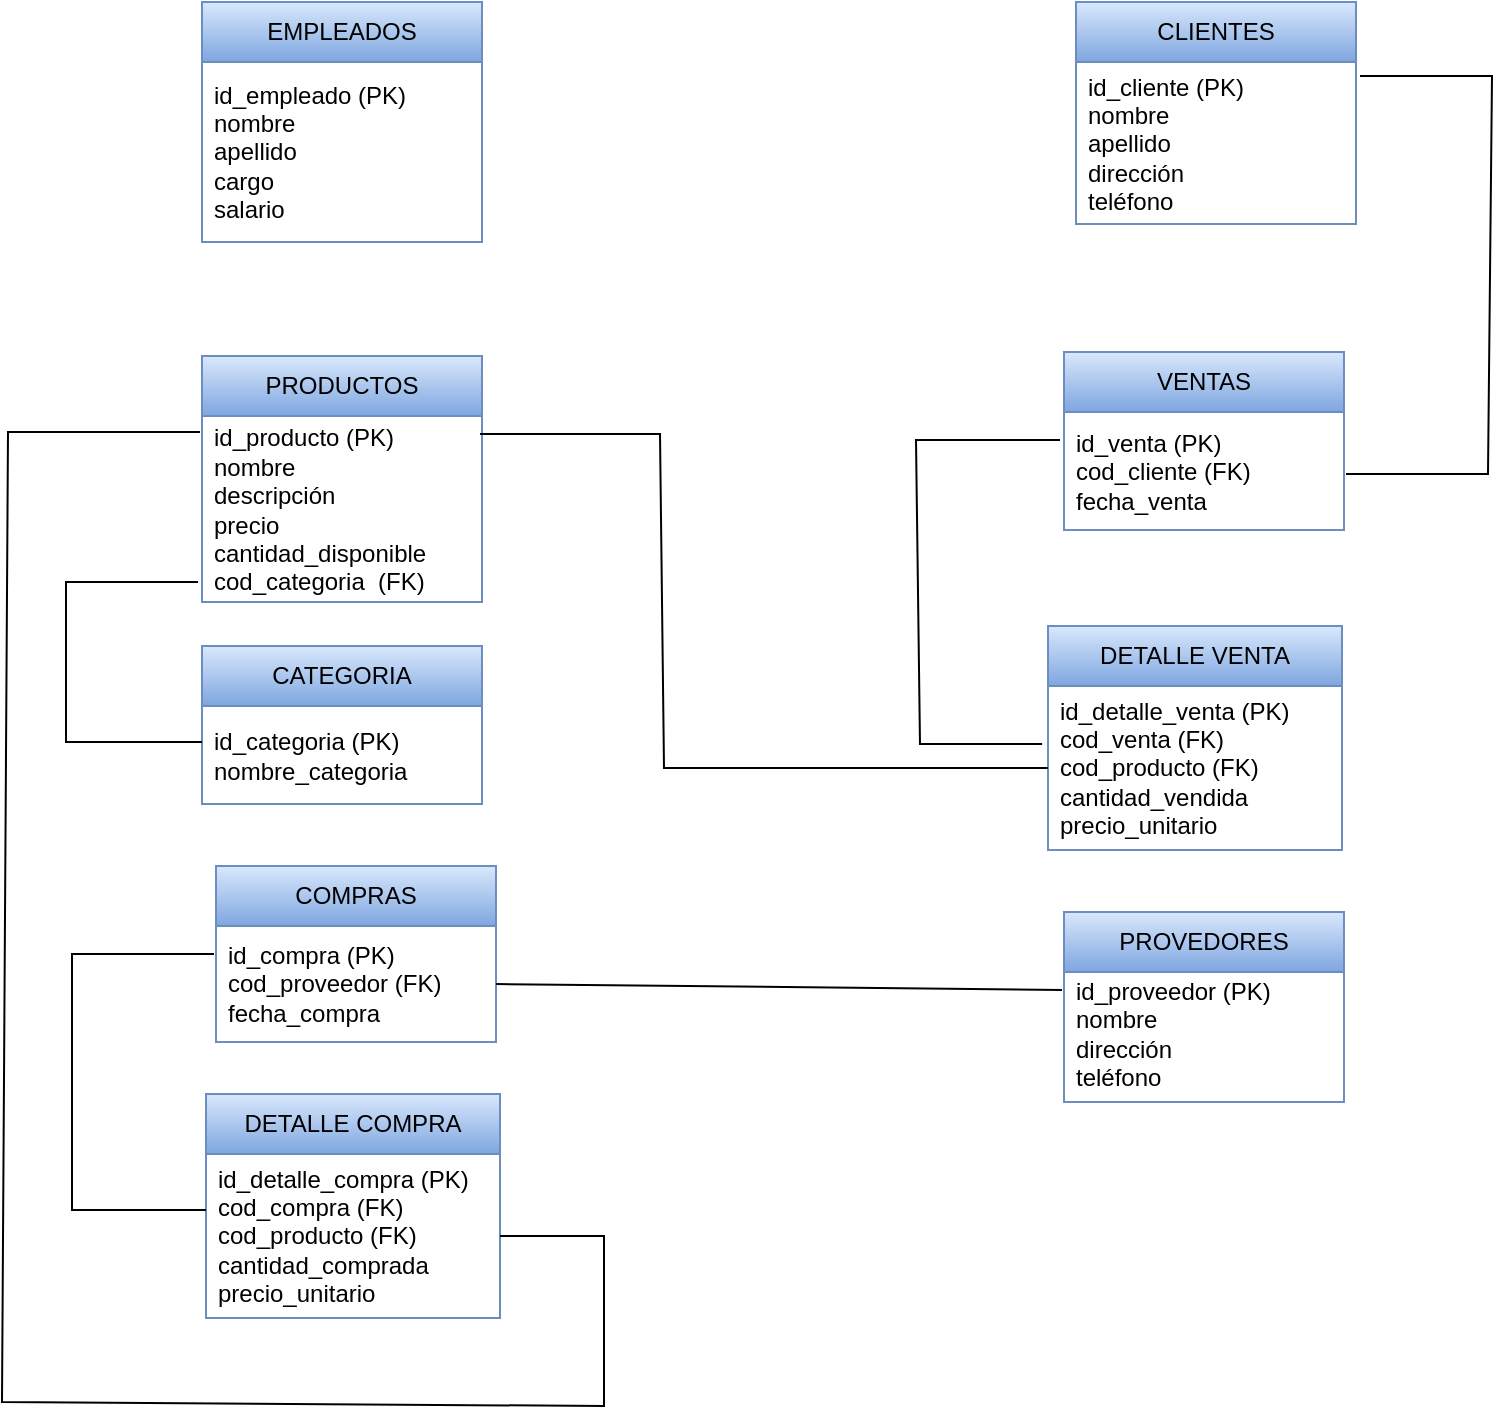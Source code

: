 <mxfile version="24.2.5" type="github">
  <diagram name="Página-1" id="q87BiIpikEZuB7U_goR0">
    <mxGraphModel dx="880" dy="468" grid="1" gridSize="1" guides="1" tooltips="1" connect="1" arrows="1" fold="1" page="1" pageScale="1" pageWidth="827" pageHeight="1169" math="0" shadow="0">
      <root>
        <mxCell id="0" />
        <mxCell id="1" parent="0" />
        <mxCell id="7NWND6y4SpeGCh8oB7Ho-7" value="EMPLEADOS" style="swimlane;fontStyle=0;childLayout=stackLayout;horizontal=1;startSize=30;horizontalStack=0;resizeParent=1;resizeParentMax=0;resizeLast=0;collapsible=1;marginBottom=0;whiteSpace=wrap;html=1;fillColor=#dae8fc;gradientColor=#7ea6e0;strokeColor=#6c8ebf;" vertex="1" parent="1">
          <mxGeometry x="110" y="39" width="140" height="120" as="geometry" />
        </mxCell>
        <mxCell id="7NWND6y4SpeGCh8oB7Ho-10" value="&lt;div&gt;id_empleado (PK)&lt;/div&gt;&lt;div&gt;nombre&lt;/div&gt;&lt;div&gt;apellido&lt;/div&gt;&lt;div&gt;cargo&lt;/div&gt;&lt;div&gt;salario&lt;/div&gt;" style="text;strokeColor=none;fillColor=none;align=left;verticalAlign=middle;spacingLeft=4;spacingRight=4;overflow=hidden;points=[[0,0.5],[1,0.5]];portConstraint=eastwest;rotatable=0;whiteSpace=wrap;html=1;" vertex="1" parent="7NWND6y4SpeGCh8oB7Ho-7">
          <mxGeometry y="30" width="140" height="90" as="geometry" />
        </mxCell>
        <mxCell id="7NWND6y4SpeGCh8oB7Ho-11" value="CLIENTES" style="swimlane;fontStyle=0;childLayout=stackLayout;horizontal=1;startSize=30;horizontalStack=0;resizeParent=1;resizeParentMax=0;resizeLast=0;collapsible=1;marginBottom=0;whiteSpace=wrap;html=1;fillColor=#dae8fc;gradientColor=#7ea6e0;strokeColor=#6c8ebf;" vertex="1" parent="1">
          <mxGeometry x="547" y="39" width="140" height="111" as="geometry" />
        </mxCell>
        <mxCell id="7NWND6y4SpeGCh8oB7Ho-14" value="&lt;div&gt;id_cliente (PK)&lt;/div&gt;&lt;div&gt;nombre&lt;/div&gt;&lt;div&gt;apellido&lt;/div&gt;&lt;div&gt;dirección&lt;/div&gt;&lt;div&gt;teléfono&lt;/div&gt;" style="text;strokeColor=none;fillColor=none;align=left;verticalAlign=middle;spacingLeft=4;spacingRight=4;overflow=hidden;points=[[0,0.5],[1,0.5]];portConstraint=eastwest;rotatable=0;whiteSpace=wrap;html=1;" vertex="1" parent="7NWND6y4SpeGCh8oB7Ho-11">
          <mxGeometry y="30" width="140" height="81" as="geometry" />
        </mxCell>
        <mxCell id="7NWND6y4SpeGCh8oB7Ho-15" value="PRODUCTOS" style="swimlane;fontStyle=0;childLayout=stackLayout;horizontal=1;startSize=30;horizontalStack=0;resizeParent=1;resizeParentMax=0;resizeLast=0;collapsible=1;marginBottom=0;whiteSpace=wrap;html=1;fillColor=#dae8fc;gradientColor=#7ea6e0;strokeColor=#6c8ebf;" vertex="1" parent="1">
          <mxGeometry x="110" y="216" width="140" height="123" as="geometry" />
        </mxCell>
        <mxCell id="7NWND6y4SpeGCh8oB7Ho-18" value="&lt;div&gt;id_producto (PK)&lt;/div&gt;&lt;div&gt;nombre&lt;/div&gt;&lt;div&gt;descripción&lt;/div&gt;&lt;div&gt;precio&lt;/div&gt;&lt;div&gt;cantidad_disponible&lt;/div&gt;&lt;div&gt;cod_categoria&amp;nbsp; (FK)&lt;/div&gt;" style="text;strokeColor=none;fillColor=none;align=left;verticalAlign=middle;spacingLeft=4;spacingRight=4;overflow=hidden;points=[[0,0.5],[1,0.5]];portConstraint=eastwest;rotatable=0;whiteSpace=wrap;html=1;" vertex="1" parent="7NWND6y4SpeGCh8oB7Ho-15">
          <mxGeometry y="30" width="140" height="93" as="geometry" />
        </mxCell>
        <mxCell id="7NWND6y4SpeGCh8oB7Ho-19" value="CATEGORIA" style="swimlane;fontStyle=0;childLayout=stackLayout;horizontal=1;startSize=30;horizontalStack=0;resizeParent=1;resizeParentMax=0;resizeLast=0;collapsible=1;marginBottom=0;whiteSpace=wrap;html=1;fillColor=#dae8fc;gradientColor=#7ea6e0;strokeColor=#6c8ebf;" vertex="1" parent="1">
          <mxGeometry x="110" y="361" width="140" height="79" as="geometry" />
        </mxCell>
        <mxCell id="7NWND6y4SpeGCh8oB7Ho-22" value="&lt;div&gt;id_categoria (PK)&lt;/div&gt;&lt;div&gt;nombre_categoria&lt;/div&gt;" style="text;strokeColor=none;fillColor=none;align=left;verticalAlign=middle;spacingLeft=4;spacingRight=4;overflow=hidden;points=[[0,0.5],[1,0.5]];portConstraint=eastwest;rotatable=0;whiteSpace=wrap;html=1;" vertex="1" parent="7NWND6y4SpeGCh8oB7Ho-19">
          <mxGeometry y="30" width="140" height="49" as="geometry" />
        </mxCell>
        <mxCell id="7NWND6y4SpeGCh8oB7Ho-23" value="VENTAS" style="swimlane;fontStyle=0;childLayout=stackLayout;horizontal=1;startSize=30;horizontalStack=0;resizeParent=1;resizeParentMax=0;resizeLast=0;collapsible=1;marginBottom=0;whiteSpace=wrap;html=1;fillColor=#dae8fc;gradientColor=#7ea6e0;strokeColor=#6c8ebf;" vertex="1" parent="1">
          <mxGeometry x="541" y="214" width="140" height="89" as="geometry" />
        </mxCell>
        <mxCell id="7NWND6y4SpeGCh8oB7Ho-24" value="&lt;div&gt;id_venta (PK)&lt;/div&gt;&lt;div&gt;cod_cliente (FK)&lt;/div&gt;&lt;div&gt;fecha_venta&lt;/div&gt;" style="text;strokeColor=none;fillColor=none;align=left;verticalAlign=middle;spacingLeft=4;spacingRight=4;overflow=hidden;points=[[0,0.5],[1,0.5]];portConstraint=eastwest;rotatable=0;whiteSpace=wrap;html=1;" vertex="1" parent="7NWND6y4SpeGCh8oB7Ho-23">
          <mxGeometry y="30" width="140" height="59" as="geometry" />
        </mxCell>
        <mxCell id="7NWND6y4SpeGCh8oB7Ho-25" value="" style="endArrow=none;html=1;rounded=0;" edge="1" parent="1">
          <mxGeometry width="50" height="50" relative="1" as="geometry">
            <mxPoint x="682" y="275" as="sourcePoint" />
            <mxPoint x="689" y="76" as="targetPoint" />
            <Array as="points">
              <mxPoint x="753" y="275" />
              <mxPoint x="755" y="76" />
            </Array>
          </mxGeometry>
        </mxCell>
        <mxCell id="7NWND6y4SpeGCh8oB7Ho-26" value="DETALLE VENTA" style="swimlane;fontStyle=0;childLayout=stackLayout;horizontal=1;startSize=30;horizontalStack=0;resizeParent=1;resizeParentMax=0;resizeLast=0;collapsible=1;marginBottom=0;whiteSpace=wrap;html=1;fillColor=#dae8fc;gradientColor=#7ea6e0;strokeColor=#6c8ebf;" vertex="1" parent="1">
          <mxGeometry x="533" y="351" width="147" height="112" as="geometry" />
        </mxCell>
        <mxCell id="7NWND6y4SpeGCh8oB7Ho-27" value="&lt;div&gt;id_detalle_venta (PK)&lt;/div&gt;&lt;div&gt;cod_venta (FK)&lt;/div&gt;&lt;div&gt;cod_producto (FK)&lt;/div&gt;&lt;div&gt;cantidad_vendida&lt;/div&gt;&lt;div&gt;precio_unitario&lt;/div&gt;" style="text;strokeColor=none;fillColor=none;align=left;verticalAlign=middle;spacingLeft=4;spacingRight=4;overflow=hidden;points=[[0,0.5],[1,0.5]];portConstraint=eastwest;rotatable=0;whiteSpace=wrap;html=1;" vertex="1" parent="7NWND6y4SpeGCh8oB7Ho-26">
          <mxGeometry y="30" width="147" height="82" as="geometry" />
        </mxCell>
        <mxCell id="7NWND6y4SpeGCh8oB7Ho-28" value="PROVEDORES" style="swimlane;fontStyle=0;childLayout=stackLayout;horizontal=1;startSize=30;horizontalStack=0;resizeParent=1;resizeParentMax=0;resizeLast=0;collapsible=1;marginBottom=0;whiteSpace=wrap;html=1;fillColor=#dae8fc;gradientColor=#7ea6e0;strokeColor=#6c8ebf;" vertex="1" parent="1">
          <mxGeometry x="541" y="494" width="140" height="95" as="geometry" />
        </mxCell>
        <mxCell id="7NWND6y4SpeGCh8oB7Ho-29" value="&lt;div&gt;id_proveedor (PK)&lt;/div&gt;&lt;div&gt;nombre&lt;/div&gt;&lt;div&gt;dirección&lt;/div&gt;&lt;div&gt;teléfono&lt;/div&gt;&lt;div&gt;&lt;br&gt;&lt;/div&gt;" style="text;strokeColor=none;fillColor=none;align=left;verticalAlign=middle;spacingLeft=4;spacingRight=4;overflow=hidden;points=[[0,0.5],[1,0.5]];portConstraint=eastwest;rotatable=0;whiteSpace=wrap;html=1;" vertex="1" parent="7NWND6y4SpeGCh8oB7Ho-28">
          <mxGeometry y="30" width="140" height="65" as="geometry" />
        </mxCell>
        <mxCell id="7NWND6y4SpeGCh8oB7Ho-30" value="COMPRAS" style="swimlane;fontStyle=0;childLayout=stackLayout;horizontal=1;startSize=30;horizontalStack=0;resizeParent=1;resizeParentMax=0;resizeLast=0;collapsible=1;marginBottom=0;whiteSpace=wrap;html=1;fillColor=#dae8fc;gradientColor=#7ea6e0;strokeColor=#6c8ebf;" vertex="1" parent="1">
          <mxGeometry x="117" y="471" width="140" height="88" as="geometry" />
        </mxCell>
        <mxCell id="7NWND6y4SpeGCh8oB7Ho-31" value="&lt;div&gt;id_compra (PK)&lt;/div&gt;&lt;div&gt;cod_proveedor (FK)&lt;/div&gt;&lt;div&gt;fecha_compra&lt;/div&gt;" style="text;strokeColor=none;fillColor=none;align=left;verticalAlign=middle;spacingLeft=4;spacingRight=4;overflow=hidden;points=[[0,0.5],[1,0.5]];portConstraint=eastwest;rotatable=0;whiteSpace=wrap;html=1;" vertex="1" parent="7NWND6y4SpeGCh8oB7Ho-30">
          <mxGeometry y="30" width="140" height="58" as="geometry" />
        </mxCell>
        <mxCell id="7NWND6y4SpeGCh8oB7Ho-32" value="DETALLE COMPRA" style="swimlane;fontStyle=0;childLayout=stackLayout;horizontal=1;startSize=30;horizontalStack=0;resizeParent=1;resizeParentMax=0;resizeLast=0;collapsible=1;marginBottom=0;whiteSpace=wrap;html=1;fillColor=#dae8fc;gradientColor=#7ea6e0;strokeColor=#6c8ebf;" vertex="1" parent="1">
          <mxGeometry x="112" y="585" width="147" height="112" as="geometry" />
        </mxCell>
        <mxCell id="7NWND6y4SpeGCh8oB7Ho-33" value="&lt;div&gt;id_detalle_compra (PK)&lt;/div&gt;&lt;div&gt;cod_compra (FK)&lt;/div&gt;&lt;div&gt;cod_producto (FK)&lt;/div&gt;&lt;div&gt;cantidad_comprada&lt;/div&gt;&lt;div&gt;precio_unitario&lt;/div&gt;" style="text;strokeColor=none;fillColor=none;align=left;verticalAlign=middle;spacingLeft=4;spacingRight=4;overflow=hidden;points=[[0,0.5],[1,0.5]];portConstraint=eastwest;rotatable=0;whiteSpace=wrap;html=1;" vertex="1" parent="7NWND6y4SpeGCh8oB7Ho-32">
          <mxGeometry y="30" width="147" height="82" as="geometry" />
        </mxCell>
        <mxCell id="7NWND6y4SpeGCh8oB7Ho-34" value="" style="endArrow=none;html=1;rounded=0;exitX=0;exitY=0.367;exitDx=0;exitDy=0;exitPerimeter=0;entryX=-0.014;entryY=0.892;entryDx=0;entryDy=0;entryPerimeter=0;" edge="1" parent="1" source="7NWND6y4SpeGCh8oB7Ho-22" target="7NWND6y4SpeGCh8oB7Ho-18">
          <mxGeometry width="50" height="50" relative="1" as="geometry">
            <mxPoint x="359" y="333" as="sourcePoint" />
            <mxPoint x="409" y="283" as="targetPoint" />
            <Array as="points">
              <mxPoint x="42" y="409" />
              <mxPoint x="42" y="329" />
            </Array>
          </mxGeometry>
        </mxCell>
        <mxCell id="7NWND6y4SpeGCh8oB7Ho-35" value="" style="endArrow=none;html=1;rounded=0;entryX=-0.007;entryY=0.138;entryDx=0;entryDy=0;entryPerimeter=0;exitX=1;exitY=0.5;exitDx=0;exitDy=0;" edge="1" parent="1" source="7NWND6y4SpeGCh8oB7Ho-31" target="7NWND6y4SpeGCh8oB7Ho-29">
          <mxGeometry width="50" height="50" relative="1" as="geometry">
            <mxPoint x="457" y="587" as="sourcePoint" />
            <mxPoint x="507" y="537" as="targetPoint" />
          </mxGeometry>
        </mxCell>
        <mxCell id="7NWND6y4SpeGCh8oB7Ho-36" value="" style="endArrow=none;html=1;rounded=0;entryX=0;entryY=0.341;entryDx=0;entryDy=0;entryPerimeter=0;" edge="1" parent="1" target="7NWND6y4SpeGCh8oB7Ho-33">
          <mxGeometry width="50" height="50" relative="1" as="geometry">
            <mxPoint x="116" y="515" as="sourcePoint" />
            <mxPoint x="104" y="638" as="targetPoint" />
            <Array as="points">
              <mxPoint x="45" y="515" />
              <mxPoint x="45" y="643" />
            </Array>
          </mxGeometry>
        </mxCell>
        <mxCell id="7NWND6y4SpeGCh8oB7Ho-37" value="" style="endArrow=none;html=1;rounded=0;exitX=1;exitY=0.5;exitDx=0;exitDy=0;entryX=-0.007;entryY=0.086;entryDx=0;entryDy=0;entryPerimeter=0;" edge="1" parent="1" source="7NWND6y4SpeGCh8oB7Ho-33" target="7NWND6y4SpeGCh8oB7Ho-18">
          <mxGeometry width="50" height="50" relative="1" as="geometry">
            <mxPoint x="354" y="747" as="sourcePoint" />
            <mxPoint x="10" y="242" as="targetPoint" />
            <Array as="points">
              <mxPoint x="311" y="656" />
              <mxPoint x="311" y="741" />
              <mxPoint x="10" y="739" />
              <mxPoint x="13" y="254" />
            </Array>
          </mxGeometry>
        </mxCell>
        <mxCell id="7NWND6y4SpeGCh8oB7Ho-38" value="" style="endArrow=none;html=1;rounded=0;entryX=-0.02;entryY=0.354;entryDx=0;entryDy=0;entryPerimeter=0;" edge="1" parent="1" target="7NWND6y4SpeGCh8oB7Ho-27">
          <mxGeometry width="50" height="50" relative="1" as="geometry">
            <mxPoint x="539" y="258" as="sourcePoint" />
            <mxPoint x="502" y="406" as="targetPoint" />
            <Array as="points">
              <mxPoint x="467" y="258" />
              <mxPoint x="469" y="410" />
            </Array>
          </mxGeometry>
        </mxCell>
        <mxCell id="7NWND6y4SpeGCh8oB7Ho-39" value="" style="endArrow=none;html=1;rounded=0;entryX=0;entryY=0.5;entryDx=0;entryDy=0;exitX=0.993;exitY=0.097;exitDx=0;exitDy=0;exitPerimeter=0;" edge="1" parent="1" source="7NWND6y4SpeGCh8oB7Ho-18" target="7NWND6y4SpeGCh8oB7Ho-27">
          <mxGeometry width="50" height="50" relative="1" as="geometry">
            <mxPoint x="373" y="473" as="sourcePoint" />
            <mxPoint x="423" y="423" as="targetPoint" />
            <Array as="points">
              <mxPoint x="339" y="255" />
              <mxPoint x="341" y="422" />
            </Array>
          </mxGeometry>
        </mxCell>
      </root>
    </mxGraphModel>
  </diagram>
</mxfile>
